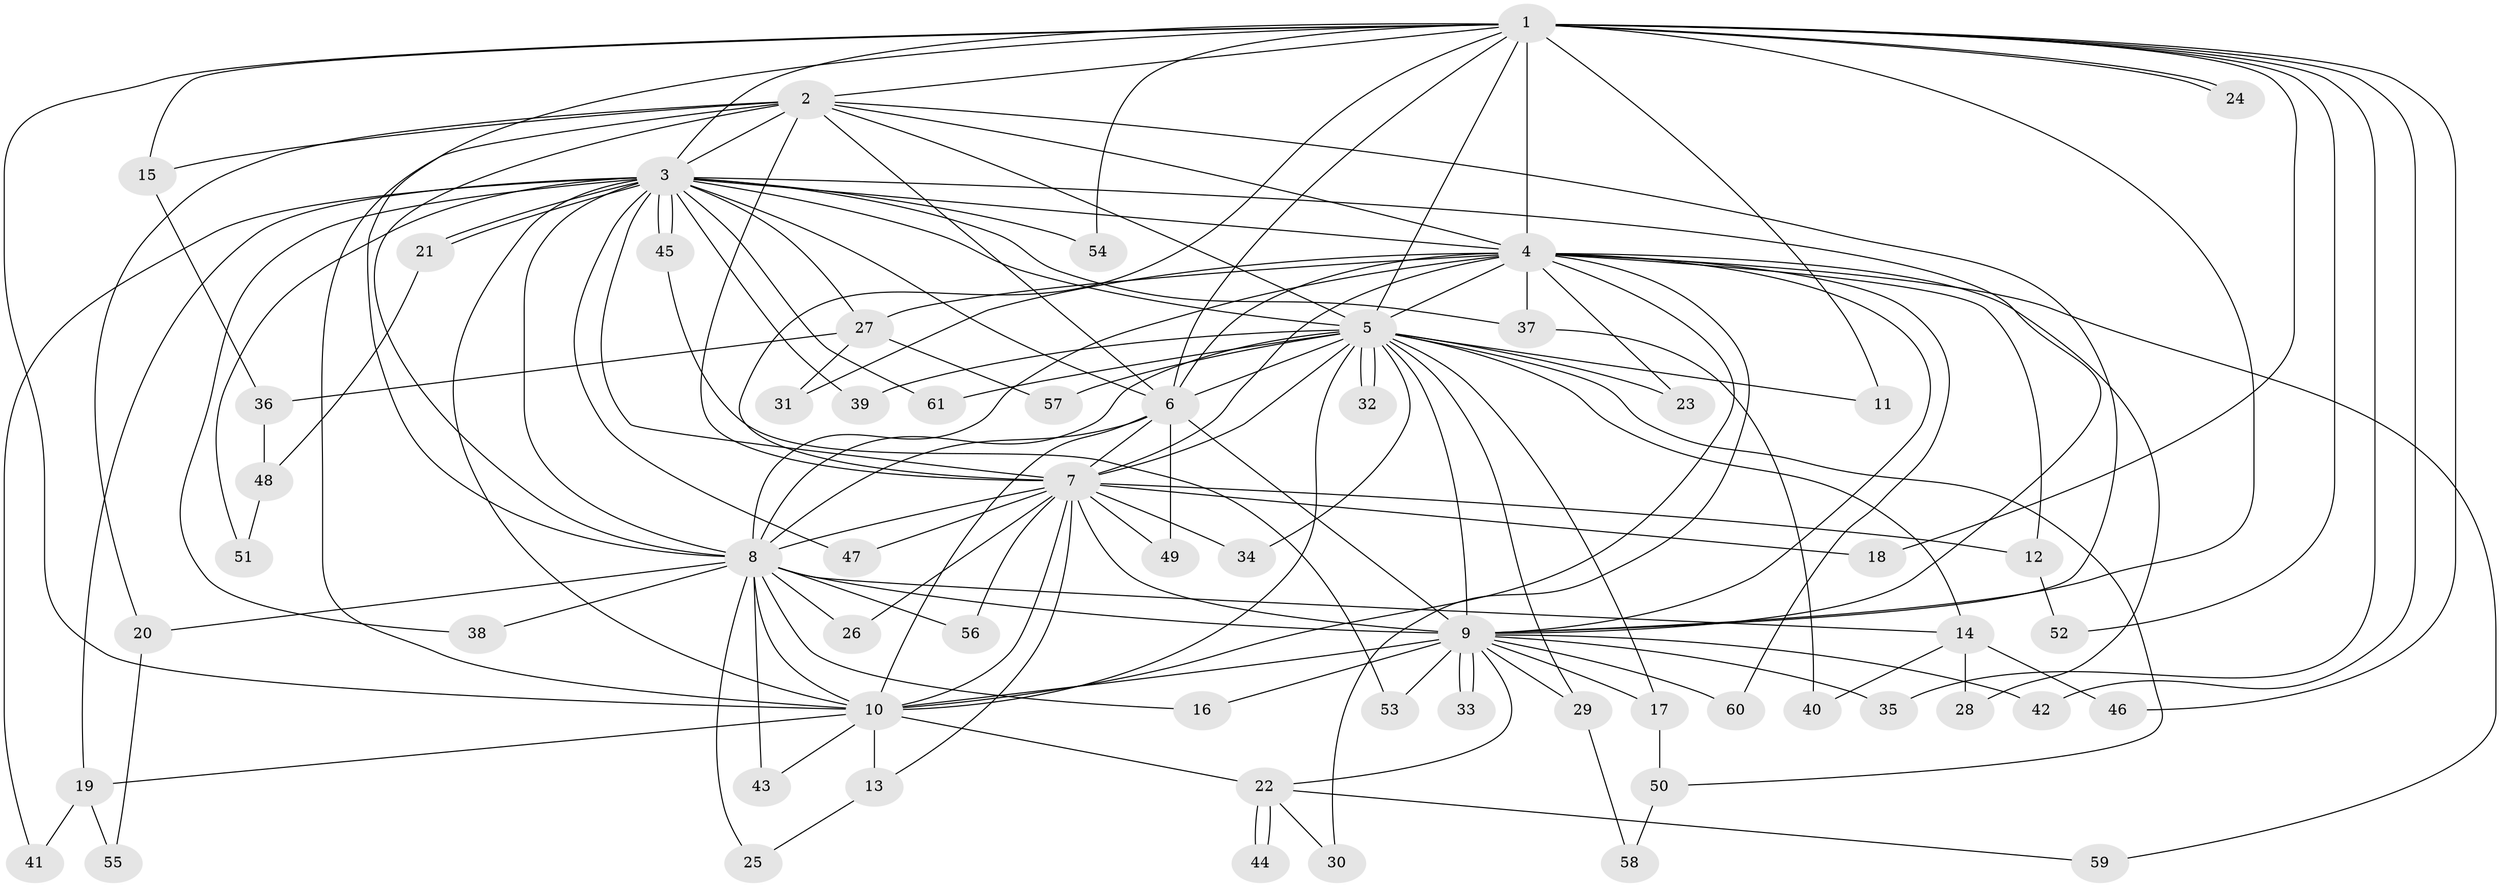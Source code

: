 // Generated by graph-tools (version 1.1) at 2025/25/03/09/25 03:25:40]
// undirected, 61 vertices, 147 edges
graph export_dot {
graph [start="1"]
  node [color=gray90,style=filled];
  1;
  2;
  3;
  4;
  5;
  6;
  7;
  8;
  9;
  10;
  11;
  12;
  13;
  14;
  15;
  16;
  17;
  18;
  19;
  20;
  21;
  22;
  23;
  24;
  25;
  26;
  27;
  28;
  29;
  30;
  31;
  32;
  33;
  34;
  35;
  36;
  37;
  38;
  39;
  40;
  41;
  42;
  43;
  44;
  45;
  46;
  47;
  48;
  49;
  50;
  51;
  52;
  53;
  54;
  55;
  56;
  57;
  58;
  59;
  60;
  61;
  1 -- 2;
  1 -- 3;
  1 -- 4;
  1 -- 5;
  1 -- 6;
  1 -- 7;
  1 -- 8;
  1 -- 9;
  1 -- 10;
  1 -- 11;
  1 -- 15;
  1 -- 18;
  1 -- 24;
  1 -- 24;
  1 -- 35;
  1 -- 42;
  1 -- 46;
  1 -- 52;
  1 -- 54;
  2 -- 3;
  2 -- 4;
  2 -- 5;
  2 -- 6;
  2 -- 7;
  2 -- 8;
  2 -- 9;
  2 -- 10;
  2 -- 15;
  2 -- 20;
  3 -- 4;
  3 -- 5;
  3 -- 6;
  3 -- 7;
  3 -- 8;
  3 -- 9;
  3 -- 10;
  3 -- 19;
  3 -- 21;
  3 -- 21;
  3 -- 27;
  3 -- 37;
  3 -- 38;
  3 -- 39;
  3 -- 41;
  3 -- 45;
  3 -- 45;
  3 -- 47;
  3 -- 51;
  3 -- 54;
  3 -- 61;
  4 -- 5;
  4 -- 6;
  4 -- 7;
  4 -- 8;
  4 -- 9;
  4 -- 10;
  4 -- 12;
  4 -- 23;
  4 -- 27;
  4 -- 28;
  4 -- 30;
  4 -- 31;
  4 -- 37;
  4 -- 59;
  4 -- 60;
  5 -- 6;
  5 -- 7;
  5 -- 8;
  5 -- 9;
  5 -- 10;
  5 -- 11;
  5 -- 14;
  5 -- 17;
  5 -- 23;
  5 -- 29;
  5 -- 32;
  5 -- 32;
  5 -- 34;
  5 -- 39;
  5 -- 50;
  5 -- 57;
  5 -- 61;
  6 -- 7;
  6 -- 8;
  6 -- 9;
  6 -- 10;
  6 -- 49;
  7 -- 8;
  7 -- 9;
  7 -- 10;
  7 -- 12;
  7 -- 13;
  7 -- 18;
  7 -- 26;
  7 -- 34;
  7 -- 47;
  7 -- 49;
  7 -- 56;
  8 -- 9;
  8 -- 10;
  8 -- 14;
  8 -- 16;
  8 -- 20;
  8 -- 25;
  8 -- 26;
  8 -- 38;
  8 -- 43;
  8 -- 56;
  9 -- 10;
  9 -- 16;
  9 -- 17;
  9 -- 22;
  9 -- 29;
  9 -- 33;
  9 -- 33;
  9 -- 35;
  9 -- 42;
  9 -- 53;
  9 -- 60;
  10 -- 13;
  10 -- 19;
  10 -- 22;
  10 -- 43;
  12 -- 52;
  13 -- 25;
  14 -- 28;
  14 -- 40;
  14 -- 46;
  15 -- 36;
  17 -- 50;
  19 -- 41;
  19 -- 55;
  20 -- 55;
  21 -- 48;
  22 -- 30;
  22 -- 44;
  22 -- 44;
  22 -- 59;
  27 -- 31;
  27 -- 36;
  27 -- 57;
  29 -- 58;
  36 -- 48;
  37 -- 40;
  45 -- 53;
  48 -- 51;
  50 -- 58;
}
